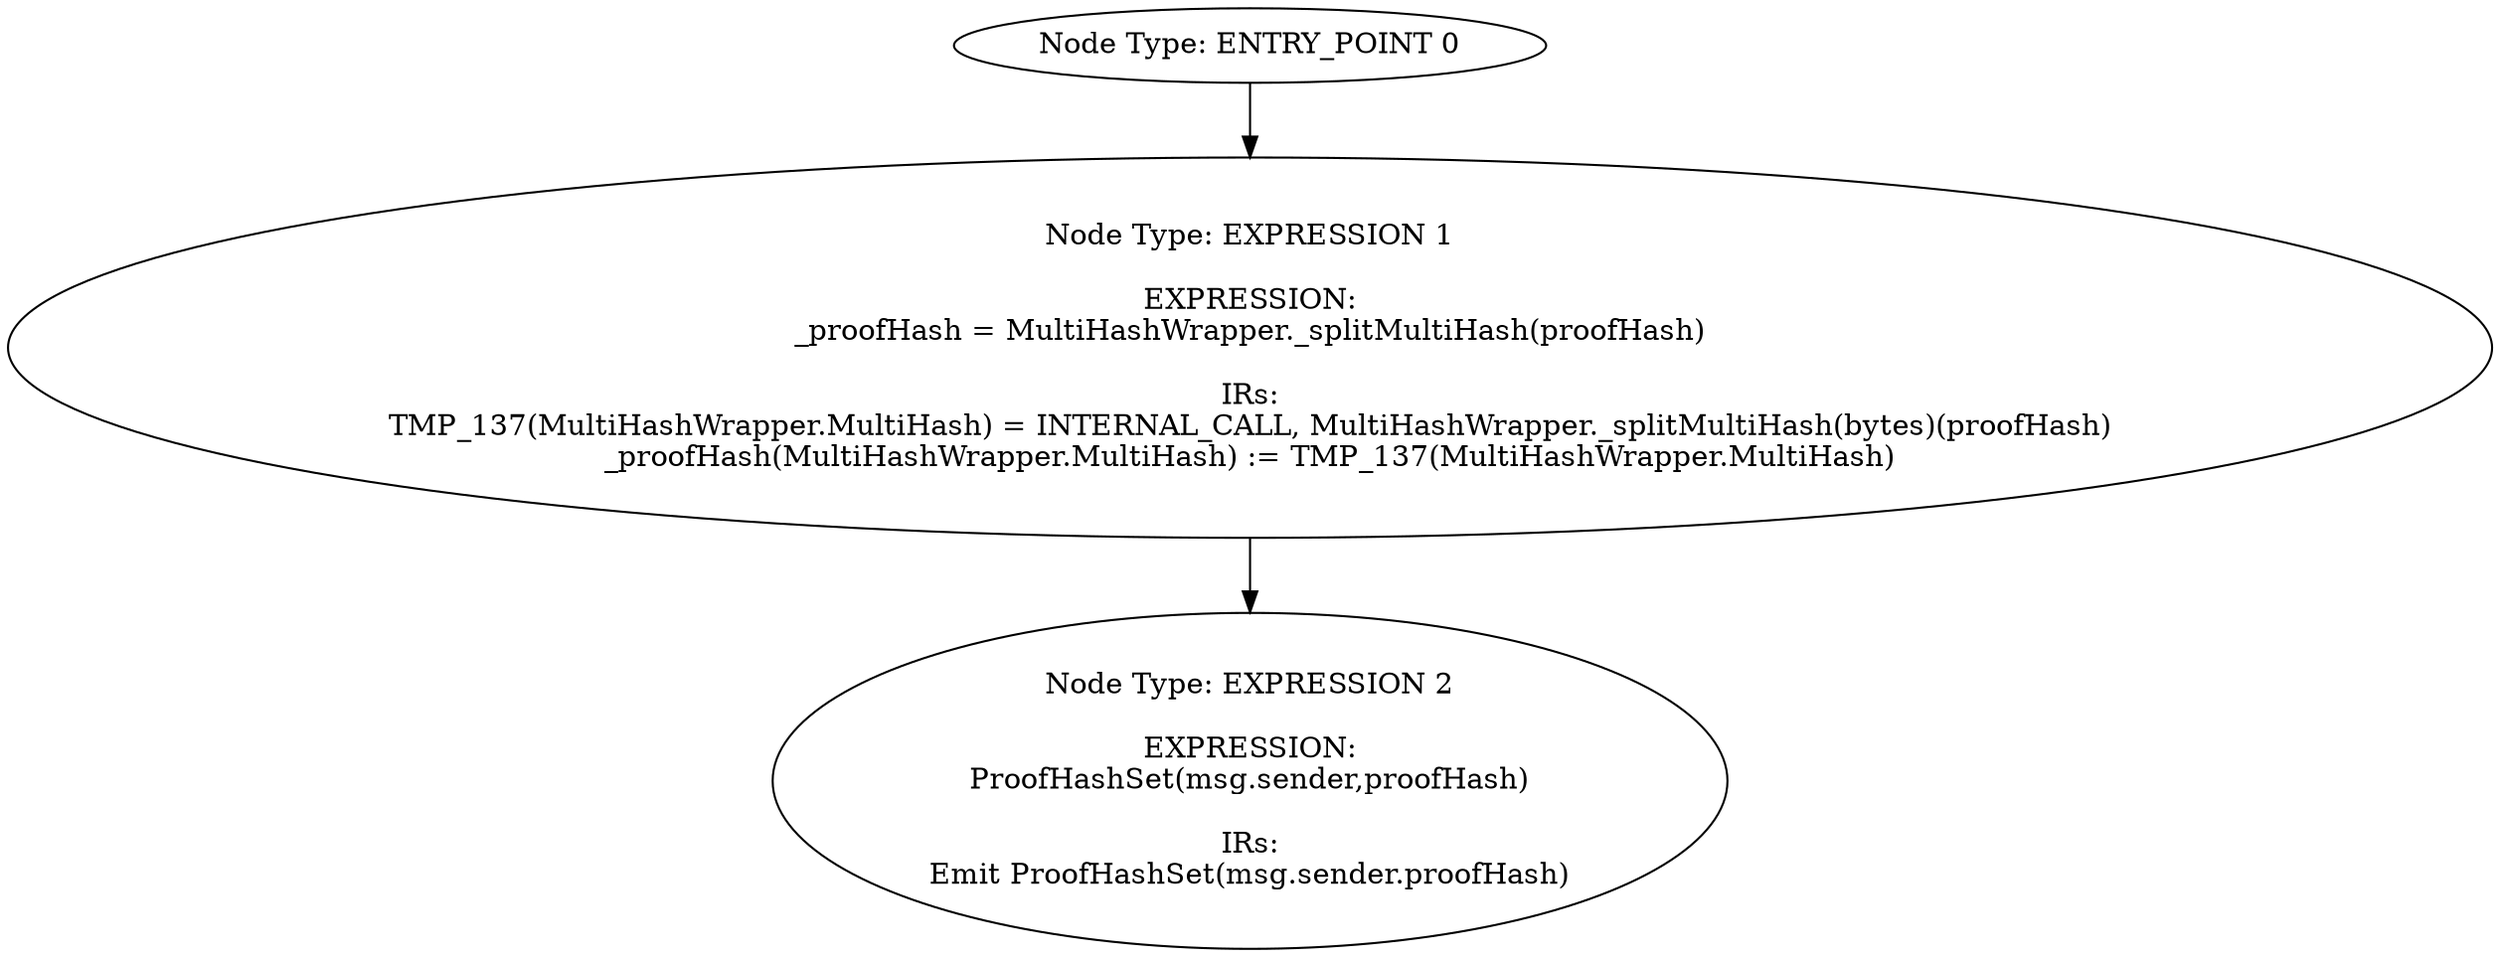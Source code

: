 digraph{
0[label="Node Type: ENTRY_POINT 0
"];
0->1;
1[label="Node Type: EXPRESSION 1

EXPRESSION:
_proofHash = MultiHashWrapper._splitMultiHash(proofHash)

IRs:
TMP_137(MultiHashWrapper.MultiHash) = INTERNAL_CALL, MultiHashWrapper._splitMultiHash(bytes)(proofHash)
_proofHash(MultiHashWrapper.MultiHash) := TMP_137(MultiHashWrapper.MultiHash)"];
1->2;
2[label="Node Type: EXPRESSION 2

EXPRESSION:
ProofHashSet(msg.sender,proofHash)

IRs:
Emit ProofHashSet(msg.sender.proofHash)"];
}
